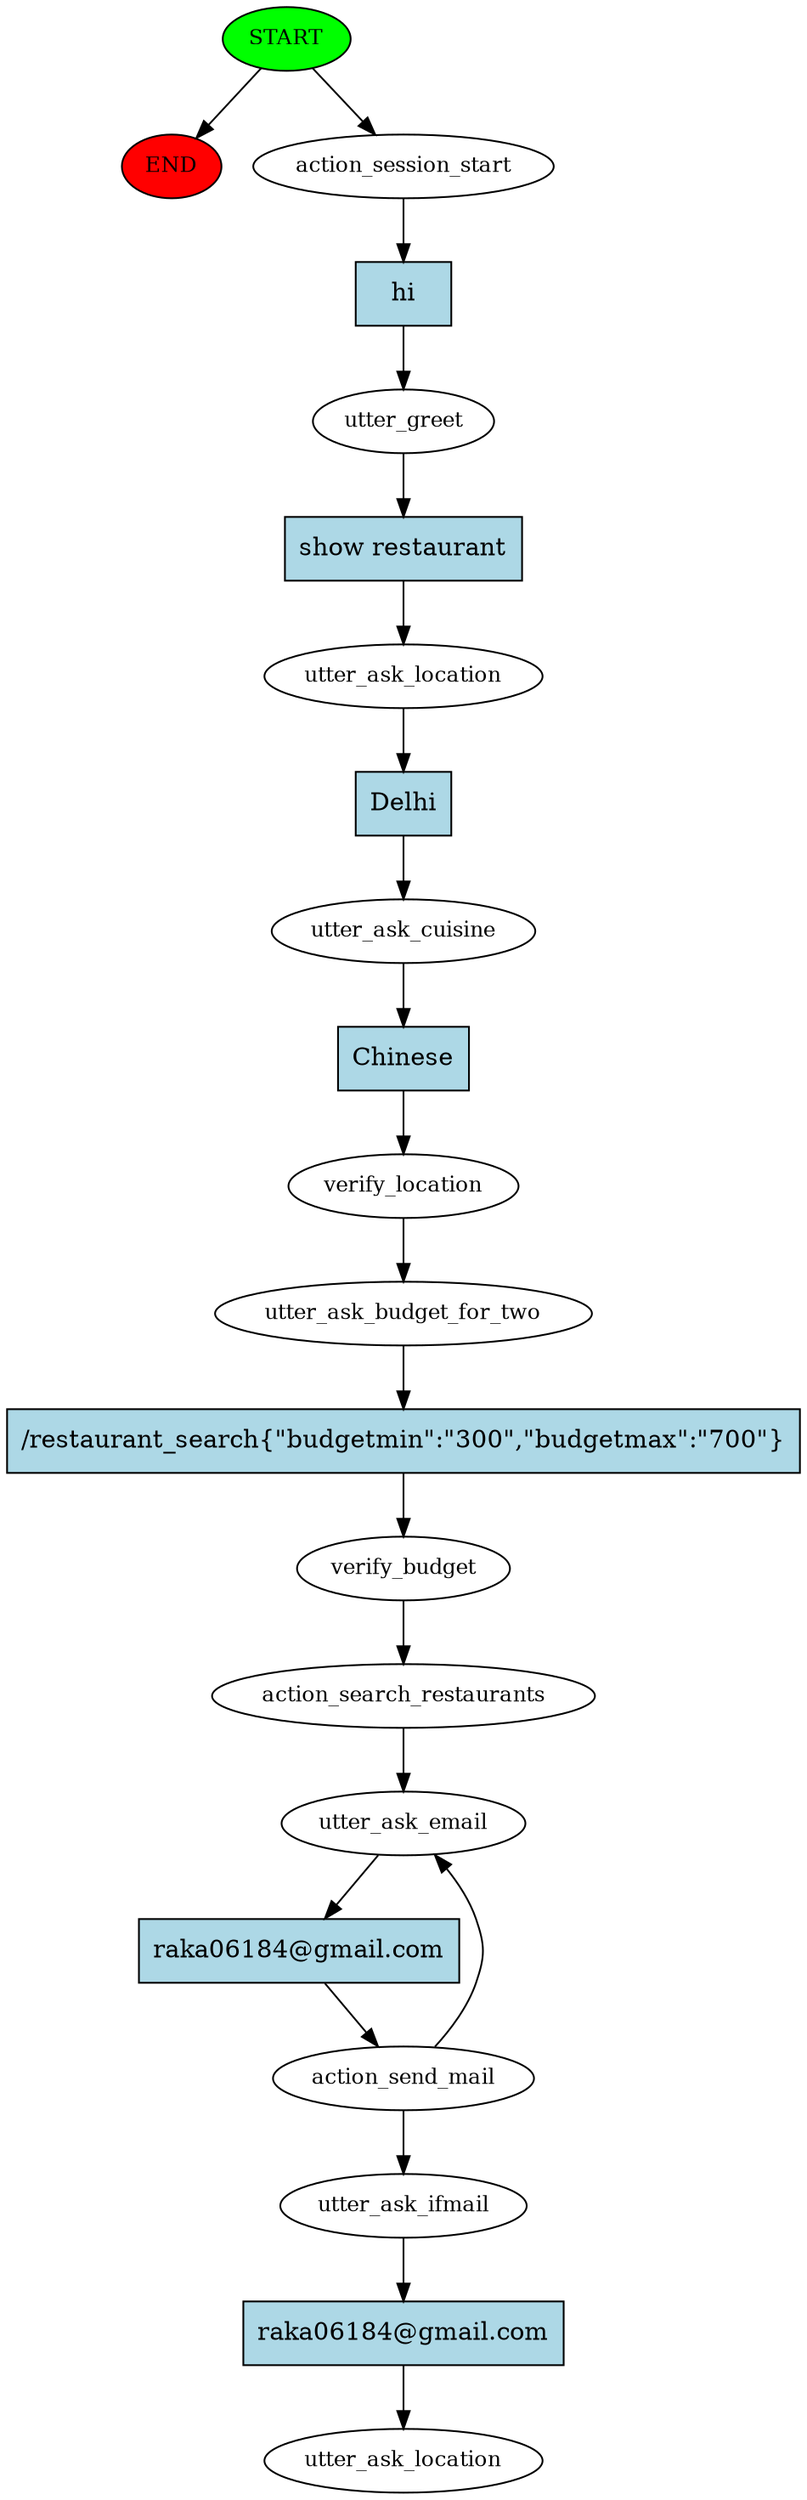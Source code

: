 digraph  {
0 [class="start active", fillcolor=green, fontsize=12, label=START, style=filled];
"-1" [class=end, fillcolor=red, fontsize=12, label=END, style=filled];
1 [class=active, fontsize=12, label=action_session_start];
2 [class=active, fontsize=12, label=utter_greet];
3 [class=active, fontsize=12, label=utter_ask_location];
4 [class=active, fontsize=12, label=utter_ask_cuisine];
5 [class=active, fontsize=12, label=verify_location];
6 [class=active, fontsize=12, label=utter_ask_budget_for_two];
7 [class=active, fontsize=12, label=verify_budget];
8 [class=active, fontsize=12, label=action_search_restaurants];
9 [class=active, fontsize=12, label=utter_ask_email];
10 [class=active, fontsize=12, label=action_send_mail];
13 [class=active, fontsize=12, label=utter_ask_ifmail];
14 [class="dashed active", fontsize=12, label=utter_ask_location];
15 [class="intent active", fillcolor=lightblue, label=hi, shape=rect, style=filled];
16 [class="intent active", fillcolor=lightblue, label="show restaurant", shape=rect, style=filled];
17 [class="intent active", fillcolor=lightblue, label=Delhi, shape=rect, style=filled];
18 [class="intent active", fillcolor=lightblue, label=Chinese, shape=rect, style=filled];
19 [class="intent active", fillcolor=lightblue, label="/restaurant_search{\"budgetmin\":\"300\",\"budgetmax\":\"700\"}", shape=rect, style=filled];
20 [class="intent active", fillcolor=lightblue, label="raka06184@gmail.com", shape=rect, style=filled];
21 [class="intent active", fillcolor=lightblue, label="raka06184@gmail.com", shape=rect, style=filled];
0 -> "-1"  [class="", key=NONE, label=""];
0 -> 1  [class=active, key=NONE, label=""];
1 -> 15  [class=active, key=0];
2 -> 16  [class=active, key=0];
3 -> 17  [class=active, key=0];
4 -> 18  [class=active, key=0];
5 -> 6  [class=active, key=NONE, label=""];
6 -> 19  [class=active, key=0];
7 -> 8  [class=active, key=NONE, label=""];
8 -> 9  [class=active, key=NONE, label=""];
9 -> 20  [class=active, key=0];
10 -> 9  [class=active, key=NONE, label=""];
10 -> 13  [class=active, key=NONE, label=""];
13 -> 21  [class=active, key=0];
15 -> 2  [class=active, key=0];
16 -> 3  [class=active, key=0];
17 -> 4  [class=active, key=0];
18 -> 5  [class=active, key=0];
19 -> 7  [class=active, key=0];
20 -> 10  [class=active, key=0];
21 -> 14  [class=active, key=0];
}
